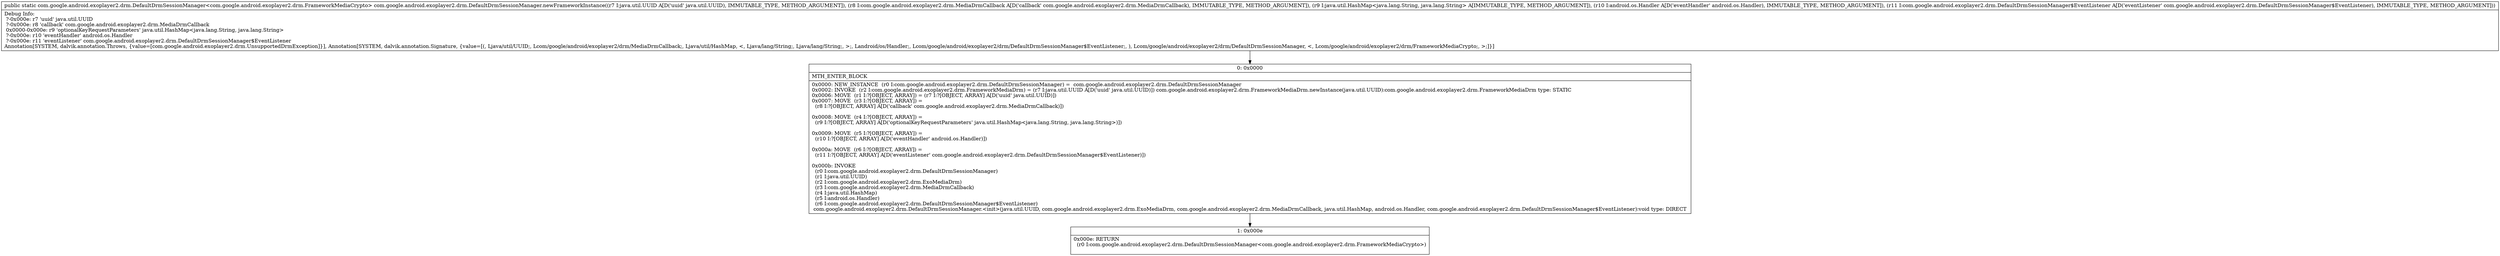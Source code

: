 digraph "CFG forcom.google.android.exoplayer2.drm.DefaultDrmSessionManager.newFrameworkInstance(Ljava\/util\/UUID;Lcom\/google\/android\/exoplayer2\/drm\/MediaDrmCallback;Ljava\/util\/HashMap;Landroid\/os\/Handler;Lcom\/google\/android\/exoplayer2\/drm\/DefaultDrmSessionManager$EventListener;)Lcom\/google\/android\/exoplayer2\/drm\/DefaultDrmSessionManager;" {
Node_0 [shape=record,label="{0\:\ 0x0000|MTH_ENTER_BLOCK\l|0x0000: NEW_INSTANCE  (r0 I:com.google.android.exoplayer2.drm.DefaultDrmSessionManager) =  com.google.android.exoplayer2.drm.DefaultDrmSessionManager \l0x0002: INVOKE  (r2 I:com.google.android.exoplayer2.drm.FrameworkMediaDrm) = (r7 I:java.util.UUID A[D('uuid' java.util.UUID)]) com.google.android.exoplayer2.drm.FrameworkMediaDrm.newInstance(java.util.UUID):com.google.android.exoplayer2.drm.FrameworkMediaDrm type: STATIC \l0x0006: MOVE  (r1 I:?[OBJECT, ARRAY]) = (r7 I:?[OBJECT, ARRAY] A[D('uuid' java.util.UUID)]) \l0x0007: MOVE  (r3 I:?[OBJECT, ARRAY]) = \l  (r8 I:?[OBJECT, ARRAY] A[D('callback' com.google.android.exoplayer2.drm.MediaDrmCallback)])\l \l0x0008: MOVE  (r4 I:?[OBJECT, ARRAY]) = \l  (r9 I:?[OBJECT, ARRAY] A[D('optionalKeyRequestParameters' java.util.HashMap\<java.lang.String, java.lang.String\>)])\l \l0x0009: MOVE  (r5 I:?[OBJECT, ARRAY]) = \l  (r10 I:?[OBJECT, ARRAY] A[D('eventHandler' android.os.Handler)])\l \l0x000a: MOVE  (r6 I:?[OBJECT, ARRAY]) = \l  (r11 I:?[OBJECT, ARRAY] A[D('eventListener' com.google.android.exoplayer2.drm.DefaultDrmSessionManager$EventListener)])\l \l0x000b: INVOKE  \l  (r0 I:com.google.android.exoplayer2.drm.DefaultDrmSessionManager)\l  (r1 I:java.util.UUID)\l  (r2 I:com.google.android.exoplayer2.drm.ExoMediaDrm)\l  (r3 I:com.google.android.exoplayer2.drm.MediaDrmCallback)\l  (r4 I:java.util.HashMap)\l  (r5 I:android.os.Handler)\l  (r6 I:com.google.android.exoplayer2.drm.DefaultDrmSessionManager$EventListener)\l com.google.android.exoplayer2.drm.DefaultDrmSessionManager.\<init\>(java.util.UUID, com.google.android.exoplayer2.drm.ExoMediaDrm, com.google.android.exoplayer2.drm.MediaDrmCallback, java.util.HashMap, android.os.Handler, com.google.android.exoplayer2.drm.DefaultDrmSessionManager$EventListener):void type: DIRECT \l}"];
Node_1 [shape=record,label="{1\:\ 0x000e|0x000e: RETURN  \l  (r0 I:com.google.android.exoplayer2.drm.DefaultDrmSessionManager\<com.google.android.exoplayer2.drm.FrameworkMediaCrypto\>)\l \l}"];
MethodNode[shape=record,label="{public static com.google.android.exoplayer2.drm.DefaultDrmSessionManager\<com.google.android.exoplayer2.drm.FrameworkMediaCrypto\> com.google.android.exoplayer2.drm.DefaultDrmSessionManager.newFrameworkInstance((r7 I:java.util.UUID A[D('uuid' java.util.UUID), IMMUTABLE_TYPE, METHOD_ARGUMENT]), (r8 I:com.google.android.exoplayer2.drm.MediaDrmCallback A[D('callback' com.google.android.exoplayer2.drm.MediaDrmCallback), IMMUTABLE_TYPE, METHOD_ARGUMENT]), (r9 I:java.util.HashMap\<java.lang.String, java.lang.String\> A[IMMUTABLE_TYPE, METHOD_ARGUMENT]), (r10 I:android.os.Handler A[D('eventHandler' android.os.Handler), IMMUTABLE_TYPE, METHOD_ARGUMENT]), (r11 I:com.google.android.exoplayer2.drm.DefaultDrmSessionManager$EventListener A[D('eventListener' com.google.android.exoplayer2.drm.DefaultDrmSessionManager$EventListener), IMMUTABLE_TYPE, METHOD_ARGUMENT]))  | Debug Info:\l  ?\-0x000e: r7 'uuid' java.util.UUID\l  ?\-0x000e: r8 'callback' com.google.android.exoplayer2.drm.MediaDrmCallback\l  0x0000\-0x000e: r9 'optionalKeyRequestParameters' java.util.HashMap\<java.lang.String, java.lang.String\>\l  ?\-0x000e: r10 'eventHandler' android.os.Handler\l  ?\-0x000e: r11 'eventListener' com.google.android.exoplayer2.drm.DefaultDrmSessionManager$EventListener\lAnnotation[SYSTEM, dalvik.annotation.Throws, \{value=[com.google.android.exoplayer2.drm.UnsupportedDrmException]\}], Annotation[SYSTEM, dalvik.annotation.Signature, \{value=[(, Ljava\/util\/UUID;, Lcom\/google\/android\/exoplayer2\/drm\/MediaDrmCallback;, Ljava\/util\/HashMap, \<, Ljava\/lang\/String;, Ljava\/lang\/String;, \>;, Landroid\/os\/Handler;, Lcom\/google\/android\/exoplayer2\/drm\/DefaultDrmSessionManager$EventListener;, ), Lcom\/google\/android\/exoplayer2\/drm\/DefaultDrmSessionManager, \<, Lcom\/google\/android\/exoplayer2\/drm\/FrameworkMediaCrypto;, \>;]\}]\l}"];
MethodNode -> Node_0;
Node_0 -> Node_1;
}

